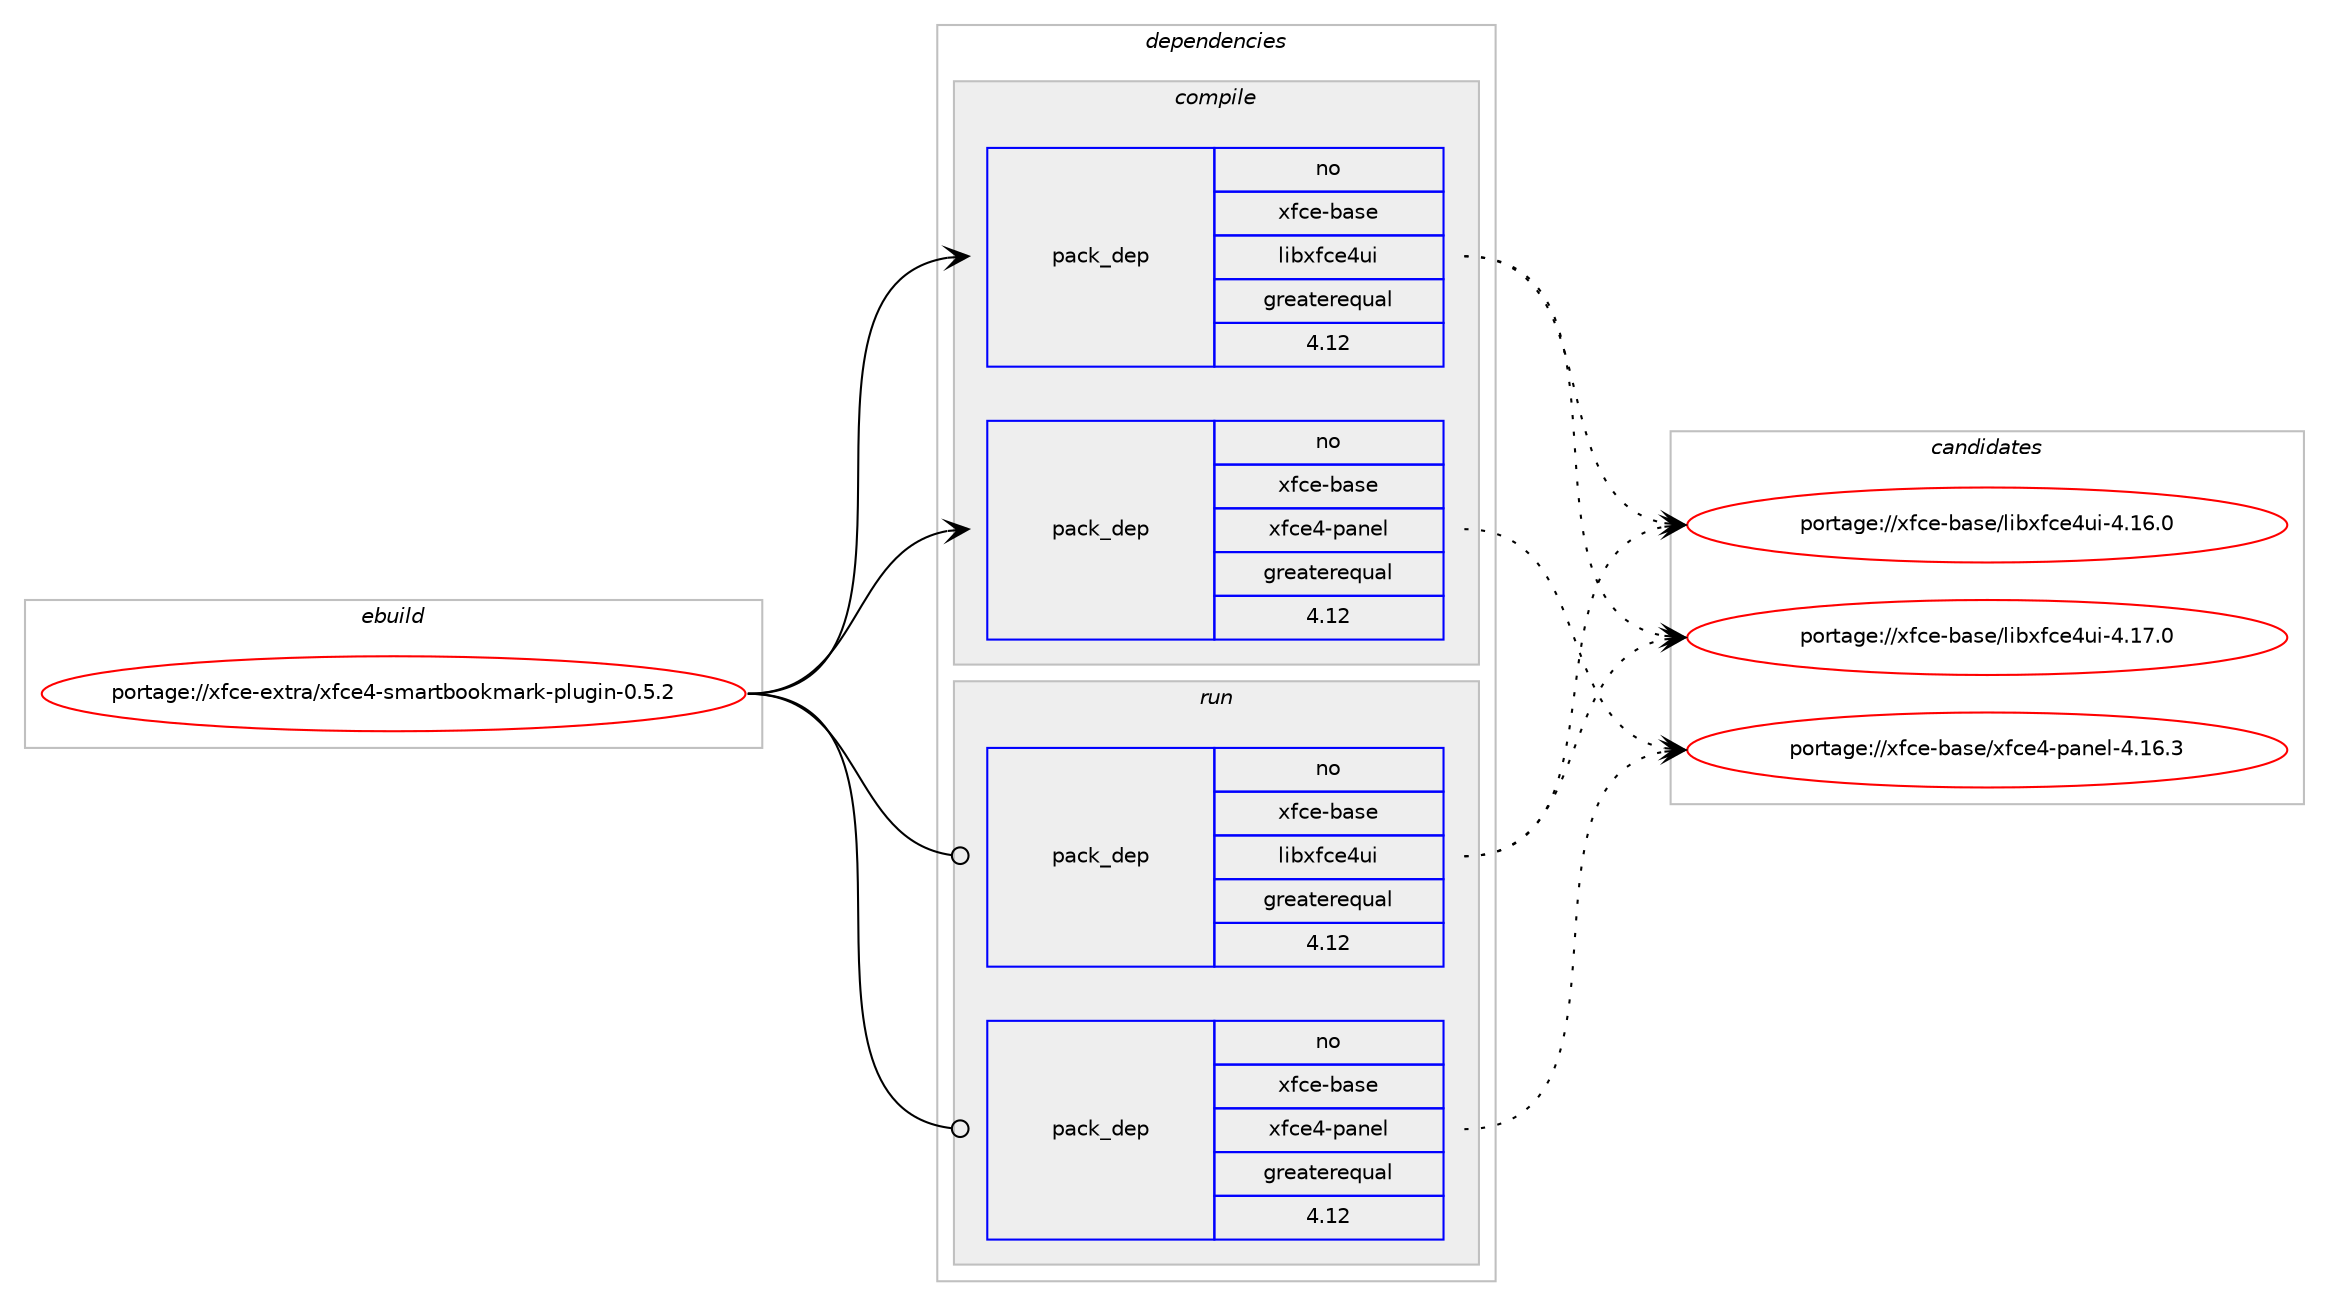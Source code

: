 digraph prolog {

# *************
# Graph options
# *************

newrank=true;
concentrate=true;
compound=true;
graph [rankdir=LR,fontname=Helvetica,fontsize=10,ranksep=1.5];#, ranksep=2.5, nodesep=0.2];
edge  [arrowhead=vee];
node  [fontname=Helvetica,fontsize=10];

# **********
# The ebuild
# **********

subgraph cluster_leftcol {
color=gray;
rank=same;
label=<<i>ebuild</i>>;
id [label="portage://xfce-extra/xfce4-smartbookmark-plugin-0.5.2", color=red, width=4, href="../xfce-extra/xfce4-smartbookmark-plugin-0.5.2.svg"];
}

# ****************
# The dependencies
# ****************

subgraph cluster_midcol {
color=gray;
label=<<i>dependencies</i>>;
subgraph cluster_compile {
fillcolor="#eeeeee";
style=filled;
label=<<i>compile</i>>;
subgraph pack392 {
dependency858 [label=<<TABLE BORDER="0" CELLBORDER="1" CELLSPACING="0" CELLPADDING="4" WIDTH="220"><TR><TD ROWSPAN="6" CELLPADDING="30">pack_dep</TD></TR><TR><TD WIDTH="110">no</TD></TR><TR><TD>xfce-base</TD></TR><TR><TD>libxfce4ui</TD></TR><TR><TD>greaterequal</TD></TR><TR><TD>4.12</TD></TR></TABLE>>, shape=none, color=blue];
}
id:e -> dependency858:w [weight=20,style="solid",arrowhead="vee"];
subgraph pack393 {
dependency859 [label=<<TABLE BORDER="0" CELLBORDER="1" CELLSPACING="0" CELLPADDING="4" WIDTH="220"><TR><TD ROWSPAN="6" CELLPADDING="30">pack_dep</TD></TR><TR><TD WIDTH="110">no</TD></TR><TR><TD>xfce-base</TD></TR><TR><TD>xfce4-panel</TD></TR><TR><TD>greaterequal</TD></TR><TR><TD>4.12</TD></TR></TABLE>>, shape=none, color=blue];
}
id:e -> dependency859:w [weight=20,style="solid",arrowhead="vee"];
}
subgraph cluster_compileandrun {
fillcolor="#eeeeee";
style=filled;
label=<<i>compile and run</i>>;
}
subgraph cluster_run {
fillcolor="#eeeeee";
style=filled;
label=<<i>run</i>>;
subgraph pack394 {
dependency860 [label=<<TABLE BORDER="0" CELLBORDER="1" CELLSPACING="0" CELLPADDING="4" WIDTH="220"><TR><TD ROWSPAN="6" CELLPADDING="30">pack_dep</TD></TR><TR><TD WIDTH="110">no</TD></TR><TR><TD>xfce-base</TD></TR><TR><TD>libxfce4ui</TD></TR><TR><TD>greaterequal</TD></TR><TR><TD>4.12</TD></TR></TABLE>>, shape=none, color=blue];
}
id:e -> dependency860:w [weight=20,style="solid",arrowhead="odot"];
subgraph pack395 {
dependency861 [label=<<TABLE BORDER="0" CELLBORDER="1" CELLSPACING="0" CELLPADDING="4" WIDTH="220"><TR><TD ROWSPAN="6" CELLPADDING="30">pack_dep</TD></TR><TR><TD WIDTH="110">no</TD></TR><TR><TD>xfce-base</TD></TR><TR><TD>xfce4-panel</TD></TR><TR><TD>greaterequal</TD></TR><TR><TD>4.12</TD></TR></TABLE>>, shape=none, color=blue];
}
id:e -> dependency861:w [weight=20,style="solid",arrowhead="odot"];
}
}

# **************
# The candidates
# **************

subgraph cluster_choices {
rank=same;
color=gray;
label=<<i>candidates</i>>;

subgraph choice392 {
color=black;
nodesep=1;
choice120102991014598971151014710810598120102991015211710545524649544648 [label="portage://xfce-base/libxfce4ui-4.16.0", color=red, width=4,href="../xfce-base/libxfce4ui-4.16.0.svg"];
choice120102991014598971151014710810598120102991015211710545524649554648 [label="portage://xfce-base/libxfce4ui-4.17.0", color=red, width=4,href="../xfce-base/libxfce4ui-4.17.0.svg"];
dependency858:e -> choice120102991014598971151014710810598120102991015211710545524649544648:w [style=dotted,weight="100"];
dependency858:e -> choice120102991014598971151014710810598120102991015211710545524649554648:w [style=dotted,weight="100"];
}
subgraph choice393 {
color=black;
nodesep=1;
choice12010299101459897115101471201029910152451129711010110845524649544651 [label="portage://xfce-base/xfce4-panel-4.16.3", color=red, width=4,href="../xfce-base/xfce4-panel-4.16.3.svg"];
dependency859:e -> choice12010299101459897115101471201029910152451129711010110845524649544651:w [style=dotted,weight="100"];
}
subgraph choice394 {
color=black;
nodesep=1;
choice120102991014598971151014710810598120102991015211710545524649544648 [label="portage://xfce-base/libxfce4ui-4.16.0", color=red, width=4,href="../xfce-base/libxfce4ui-4.16.0.svg"];
choice120102991014598971151014710810598120102991015211710545524649554648 [label="portage://xfce-base/libxfce4ui-4.17.0", color=red, width=4,href="../xfce-base/libxfce4ui-4.17.0.svg"];
dependency860:e -> choice120102991014598971151014710810598120102991015211710545524649544648:w [style=dotted,weight="100"];
dependency860:e -> choice120102991014598971151014710810598120102991015211710545524649554648:w [style=dotted,weight="100"];
}
subgraph choice395 {
color=black;
nodesep=1;
choice12010299101459897115101471201029910152451129711010110845524649544651 [label="portage://xfce-base/xfce4-panel-4.16.3", color=red, width=4,href="../xfce-base/xfce4-panel-4.16.3.svg"];
dependency861:e -> choice12010299101459897115101471201029910152451129711010110845524649544651:w [style=dotted,weight="100"];
}
}

}
